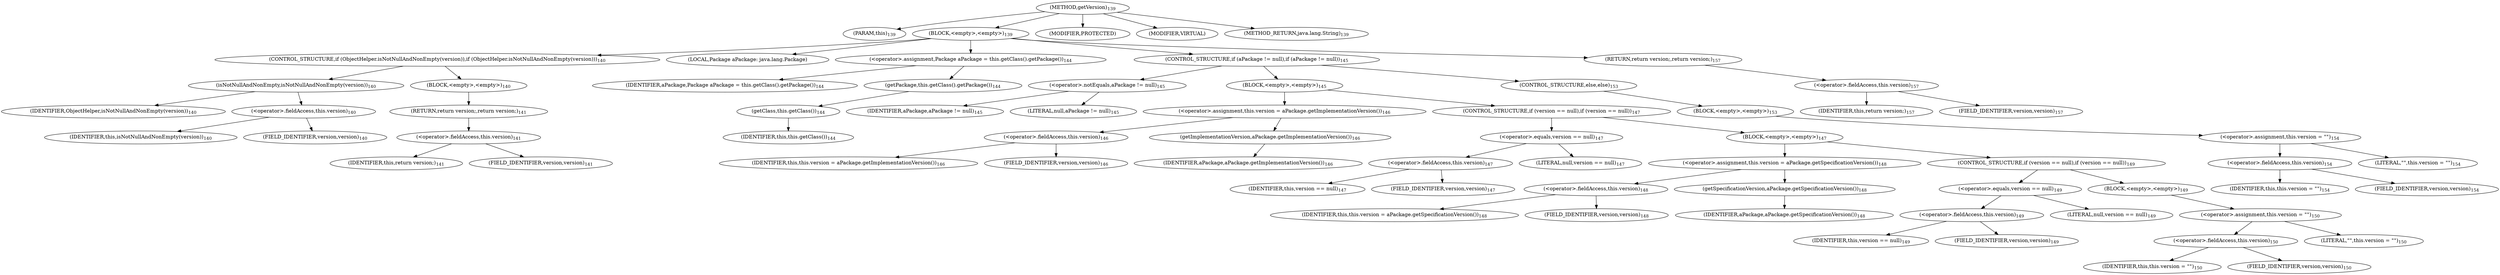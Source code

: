 digraph "getVersion" {  
"291" [label = <(METHOD,getVersion)<SUB>139</SUB>> ]
"8" [label = <(PARAM,this)<SUB>139</SUB>> ]
"292" [label = <(BLOCK,&lt;empty&gt;,&lt;empty&gt;)<SUB>139</SUB>> ]
"293" [label = <(CONTROL_STRUCTURE,if (ObjectHelper.isNotNullAndNonEmpty(version)),if (ObjectHelper.isNotNullAndNonEmpty(version)))<SUB>140</SUB>> ]
"294" [label = <(isNotNullAndNonEmpty,isNotNullAndNonEmpty(version))<SUB>140</SUB>> ]
"295" [label = <(IDENTIFIER,ObjectHelper,isNotNullAndNonEmpty(version))<SUB>140</SUB>> ]
"296" [label = <(&lt;operator&gt;.fieldAccess,this.version)<SUB>140</SUB>> ]
"297" [label = <(IDENTIFIER,this,isNotNullAndNonEmpty(version))<SUB>140</SUB>> ]
"298" [label = <(FIELD_IDENTIFIER,version,version)<SUB>140</SUB>> ]
"299" [label = <(BLOCK,&lt;empty&gt;,&lt;empty&gt;)<SUB>140</SUB>> ]
"300" [label = <(RETURN,return version;,return version;)<SUB>141</SUB>> ]
"301" [label = <(&lt;operator&gt;.fieldAccess,this.version)<SUB>141</SUB>> ]
"302" [label = <(IDENTIFIER,this,return version;)<SUB>141</SUB>> ]
"303" [label = <(FIELD_IDENTIFIER,version,version)<SUB>141</SUB>> ]
"304" [label = <(LOCAL,Package aPackage: java.lang.Package)> ]
"305" [label = <(&lt;operator&gt;.assignment,Package aPackage = this.getClass().getPackage())<SUB>144</SUB>> ]
"306" [label = <(IDENTIFIER,aPackage,Package aPackage = this.getClass().getPackage())<SUB>144</SUB>> ]
"307" [label = <(getPackage,this.getClass().getPackage())<SUB>144</SUB>> ]
"308" [label = <(getClass,this.getClass())<SUB>144</SUB>> ]
"7" [label = <(IDENTIFIER,this,this.getClass())<SUB>144</SUB>> ]
"309" [label = <(CONTROL_STRUCTURE,if (aPackage != null),if (aPackage != null))<SUB>145</SUB>> ]
"310" [label = <(&lt;operator&gt;.notEquals,aPackage != null)<SUB>145</SUB>> ]
"311" [label = <(IDENTIFIER,aPackage,aPackage != null)<SUB>145</SUB>> ]
"312" [label = <(LITERAL,null,aPackage != null)<SUB>145</SUB>> ]
"313" [label = <(BLOCK,&lt;empty&gt;,&lt;empty&gt;)<SUB>145</SUB>> ]
"314" [label = <(&lt;operator&gt;.assignment,this.version = aPackage.getImplementationVersion())<SUB>146</SUB>> ]
"315" [label = <(&lt;operator&gt;.fieldAccess,this.version)<SUB>146</SUB>> ]
"316" [label = <(IDENTIFIER,this,this.version = aPackage.getImplementationVersion())<SUB>146</SUB>> ]
"317" [label = <(FIELD_IDENTIFIER,version,version)<SUB>146</SUB>> ]
"318" [label = <(getImplementationVersion,aPackage.getImplementationVersion())<SUB>146</SUB>> ]
"319" [label = <(IDENTIFIER,aPackage,aPackage.getImplementationVersion())<SUB>146</SUB>> ]
"320" [label = <(CONTROL_STRUCTURE,if (version == null),if (version == null))<SUB>147</SUB>> ]
"321" [label = <(&lt;operator&gt;.equals,version == null)<SUB>147</SUB>> ]
"322" [label = <(&lt;operator&gt;.fieldAccess,this.version)<SUB>147</SUB>> ]
"323" [label = <(IDENTIFIER,this,version == null)<SUB>147</SUB>> ]
"324" [label = <(FIELD_IDENTIFIER,version,version)<SUB>147</SUB>> ]
"325" [label = <(LITERAL,null,version == null)<SUB>147</SUB>> ]
"326" [label = <(BLOCK,&lt;empty&gt;,&lt;empty&gt;)<SUB>147</SUB>> ]
"327" [label = <(&lt;operator&gt;.assignment,this.version = aPackage.getSpecificationVersion())<SUB>148</SUB>> ]
"328" [label = <(&lt;operator&gt;.fieldAccess,this.version)<SUB>148</SUB>> ]
"329" [label = <(IDENTIFIER,this,this.version = aPackage.getSpecificationVersion())<SUB>148</SUB>> ]
"330" [label = <(FIELD_IDENTIFIER,version,version)<SUB>148</SUB>> ]
"331" [label = <(getSpecificationVersion,aPackage.getSpecificationVersion())<SUB>148</SUB>> ]
"332" [label = <(IDENTIFIER,aPackage,aPackage.getSpecificationVersion())<SUB>148</SUB>> ]
"333" [label = <(CONTROL_STRUCTURE,if (version == null),if (version == null))<SUB>149</SUB>> ]
"334" [label = <(&lt;operator&gt;.equals,version == null)<SUB>149</SUB>> ]
"335" [label = <(&lt;operator&gt;.fieldAccess,this.version)<SUB>149</SUB>> ]
"336" [label = <(IDENTIFIER,this,version == null)<SUB>149</SUB>> ]
"337" [label = <(FIELD_IDENTIFIER,version,version)<SUB>149</SUB>> ]
"338" [label = <(LITERAL,null,version == null)<SUB>149</SUB>> ]
"339" [label = <(BLOCK,&lt;empty&gt;,&lt;empty&gt;)<SUB>149</SUB>> ]
"340" [label = <(&lt;operator&gt;.assignment,this.version = &quot;&quot;)<SUB>150</SUB>> ]
"341" [label = <(&lt;operator&gt;.fieldAccess,this.version)<SUB>150</SUB>> ]
"342" [label = <(IDENTIFIER,this,this.version = &quot;&quot;)<SUB>150</SUB>> ]
"343" [label = <(FIELD_IDENTIFIER,version,version)<SUB>150</SUB>> ]
"344" [label = <(LITERAL,&quot;&quot;,this.version = &quot;&quot;)<SUB>150</SUB>> ]
"345" [label = <(CONTROL_STRUCTURE,else,else)<SUB>153</SUB>> ]
"346" [label = <(BLOCK,&lt;empty&gt;,&lt;empty&gt;)<SUB>153</SUB>> ]
"347" [label = <(&lt;operator&gt;.assignment,this.version = &quot;&quot;)<SUB>154</SUB>> ]
"348" [label = <(&lt;operator&gt;.fieldAccess,this.version)<SUB>154</SUB>> ]
"349" [label = <(IDENTIFIER,this,this.version = &quot;&quot;)<SUB>154</SUB>> ]
"350" [label = <(FIELD_IDENTIFIER,version,version)<SUB>154</SUB>> ]
"351" [label = <(LITERAL,&quot;&quot;,this.version = &quot;&quot;)<SUB>154</SUB>> ]
"352" [label = <(RETURN,return version;,return version;)<SUB>157</SUB>> ]
"353" [label = <(&lt;operator&gt;.fieldAccess,this.version)<SUB>157</SUB>> ]
"354" [label = <(IDENTIFIER,this,return version;)<SUB>157</SUB>> ]
"355" [label = <(FIELD_IDENTIFIER,version,version)<SUB>157</SUB>> ]
"356" [label = <(MODIFIER,PROTECTED)> ]
"357" [label = <(MODIFIER,VIRTUAL)> ]
"358" [label = <(METHOD_RETURN,java.lang.String)<SUB>139</SUB>> ]
  "291" -> "8" 
  "291" -> "292" 
  "291" -> "356" 
  "291" -> "357" 
  "291" -> "358" 
  "292" -> "293" 
  "292" -> "304" 
  "292" -> "305" 
  "292" -> "309" 
  "292" -> "352" 
  "293" -> "294" 
  "293" -> "299" 
  "294" -> "295" 
  "294" -> "296" 
  "296" -> "297" 
  "296" -> "298" 
  "299" -> "300" 
  "300" -> "301" 
  "301" -> "302" 
  "301" -> "303" 
  "305" -> "306" 
  "305" -> "307" 
  "307" -> "308" 
  "308" -> "7" 
  "309" -> "310" 
  "309" -> "313" 
  "309" -> "345" 
  "310" -> "311" 
  "310" -> "312" 
  "313" -> "314" 
  "313" -> "320" 
  "314" -> "315" 
  "314" -> "318" 
  "315" -> "316" 
  "315" -> "317" 
  "318" -> "319" 
  "320" -> "321" 
  "320" -> "326" 
  "321" -> "322" 
  "321" -> "325" 
  "322" -> "323" 
  "322" -> "324" 
  "326" -> "327" 
  "326" -> "333" 
  "327" -> "328" 
  "327" -> "331" 
  "328" -> "329" 
  "328" -> "330" 
  "331" -> "332" 
  "333" -> "334" 
  "333" -> "339" 
  "334" -> "335" 
  "334" -> "338" 
  "335" -> "336" 
  "335" -> "337" 
  "339" -> "340" 
  "340" -> "341" 
  "340" -> "344" 
  "341" -> "342" 
  "341" -> "343" 
  "345" -> "346" 
  "346" -> "347" 
  "347" -> "348" 
  "347" -> "351" 
  "348" -> "349" 
  "348" -> "350" 
  "352" -> "353" 
  "353" -> "354" 
  "353" -> "355" 
}
